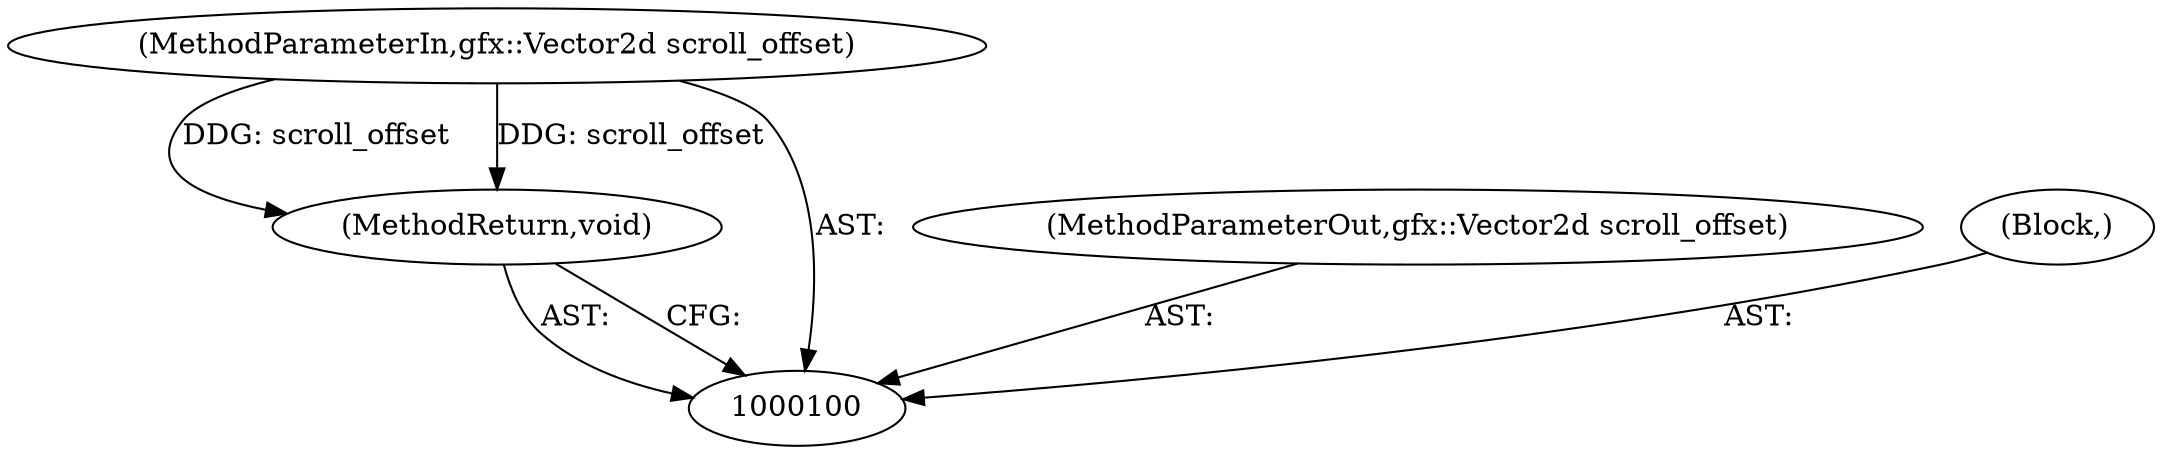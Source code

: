 digraph "0_Chrome_6d9425ec7badda912555d46ea7abcfab81fdd9b9_0" {
"1000103" [label="(MethodReturn,void)"];
"1000101" [label="(MethodParameterIn,gfx::Vector2d scroll_offset)"];
"1000107" [label="(MethodParameterOut,gfx::Vector2d scroll_offset)"];
"1000102" [label="(Block,)"];
"1000103" -> "1000100"  [label="AST: "];
"1000103" -> "1000100"  [label="CFG: "];
"1000101" -> "1000103"  [label="DDG: scroll_offset"];
"1000101" -> "1000100"  [label="AST: "];
"1000101" -> "1000103"  [label="DDG: scroll_offset"];
"1000107" -> "1000100"  [label="AST: "];
"1000102" -> "1000100"  [label="AST: "];
}
